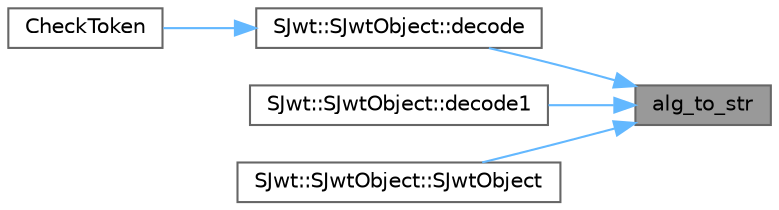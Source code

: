 digraph "alg_to_str"
{
 // LATEX_PDF_SIZE
  bgcolor="transparent";
  edge [fontname=Helvetica,fontsize=10,labelfontname=Helvetica,labelfontsize=10];
  node [fontname=Helvetica,fontsize=10,shape=box,height=0.2,width=0.4];
  rankdir="RL";
  Node1 [id="Node000001",label="alg_to_str",height=0.2,width=0.4,color="gray40", fillcolor="grey60", style="filled", fontcolor="black",tooltip=" "];
  Node1 -> Node2 [id="edge1_Node000001_Node000002",dir="back",color="steelblue1",style="solid",tooltip=" "];
  Node2 [id="Node000002",label="SJwt::SJwtObject::decode",height=0.2,width=0.4,color="grey40", fillcolor="white", style="filled",URL="$class_s_jwt_1_1_s_jwt_object.html#a3d014f8fd944fe9da031a2cad2d31c14",tooltip=" "];
  Node2 -> Node3 [id="edge2_Node000002_Node000003",dir="back",color="steelblue1",style="solid",tooltip=" "];
  Node3 [id="Node000003",label="CheckToken",height=0.2,width=0.4,color="grey40", fillcolor="white", style="filled",URL="$_server_8cpp.html#ae2a6e74acbfb4b394ff7b5e158ecf80c",tooltip="检查令牌。"];
  Node1 -> Node4 [id="edge3_Node000001_Node000004",dir="back",color="steelblue1",style="solid",tooltip=" "];
  Node4 [id="Node000004",label="SJwt::SJwtObject::decode1",height=0.2,width=0.4,color="grey40", fillcolor="white", style="filled",URL="$class_s_jwt_1_1_s_jwt_object.html#a4d1e3b80e70658f081d0a75d9ce75117",tooltip=" "];
  Node1 -> Node5 [id="edge4_Node000001_Node000005",dir="back",color="steelblue1",style="solid",tooltip=" "];
  Node5 [id="Node000005",label="SJwt::SJwtObject::SJwtObject",height=0.2,width=0.4,color="grey40", fillcolor="white", style="filled",URL="$class_s_jwt_1_1_s_jwt_object.html#a001d6e014395e5f48662183446ac8b50",tooltip=" "];
}
